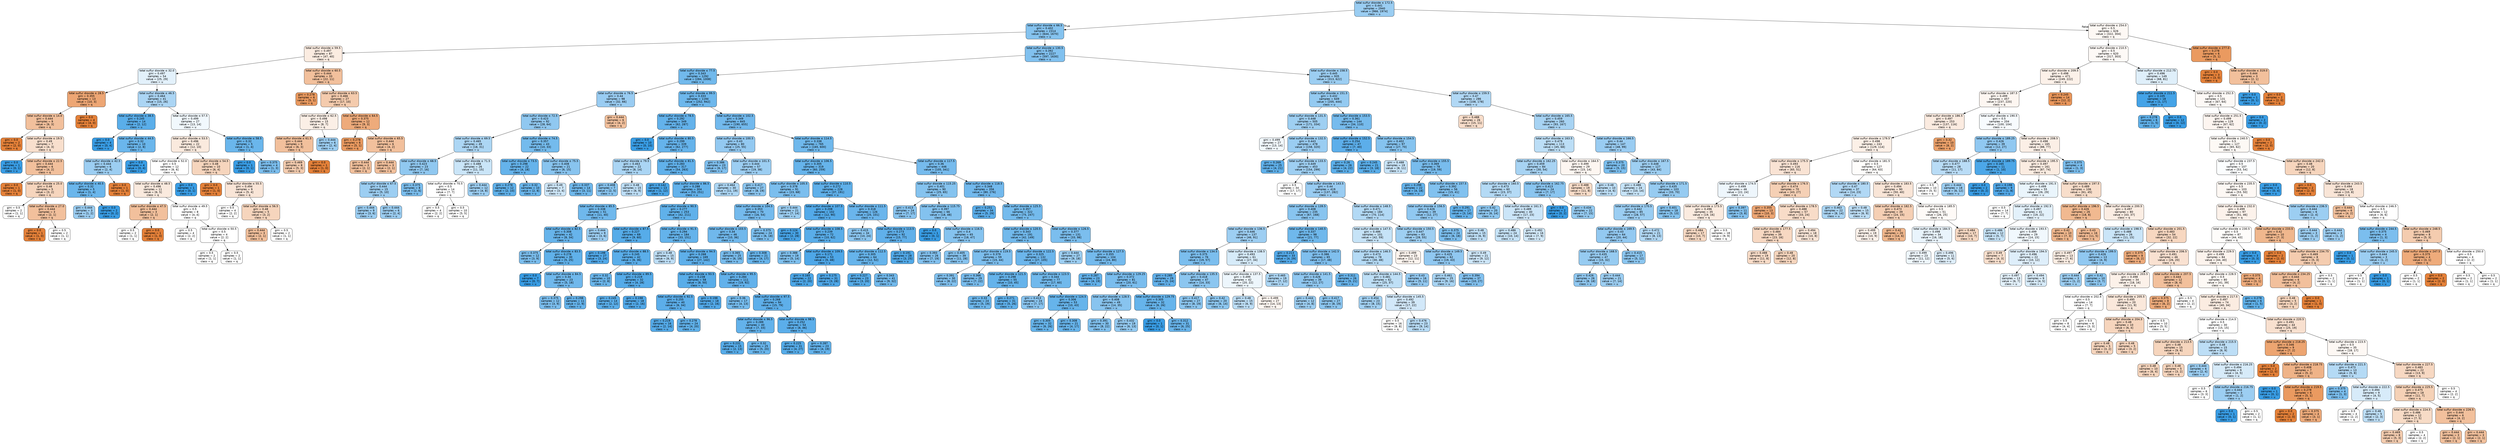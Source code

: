 digraph Tree {
node [shape=box, style="filled, rounded", color="black", fontname=helvetica] ;
edge [fontname=helvetica] ;
0 [label=<total sulfur dioxide &le; 172.5<br/>gini = 0.441<br/>samples = 2940<br/>value = [966, 1974]<br/>class = u>, fillcolor="#399de582"] ;
1 [label=<total sulfur dioxide &le; 66.5<br/>gini = 0.402<br/>samples = 2314<br/>value = [644, 1670]<br/>class = u>, fillcolor="#399de59d"] ;
0 -> 1 [labeldistance=2.5, labelangle=45, headlabel="True"] ;
2 [label=<total sulfur dioxide &le; 59.5<br/>gini = 0.497<br/>samples = 87<br/>value = [47, 40]<br/>class = q>, fillcolor="#e5813926"] ;
1 -> 2 ;
3 [label=<total sulfur dioxide &le; 32.0<br/>gini = 0.497<br/>samples = 54<br/>value = [25, 29]<br/>class = u>, fillcolor="#399de523"] ;
2 -> 3 ;
4 [label=<total sulfur dioxide &le; 28.5<br/>gini = 0.355<br/>samples = 13<br/>value = [10, 3]<br/>class = q>, fillcolor="#e58139b3"] ;
3 -> 4 ;
5 [label=<total sulfur dioxide &le; 14.0<br/>gini = 0.444<br/>samples = 9<br/>value = [6, 3]<br/>class = q>, fillcolor="#e581397f"] ;
4 -> 5 ;
6 [label=<gini = 0.0<br/>samples = 2<br/>value = [2, 0]<br/>class = q>, fillcolor="#e58139ff"] ;
5 -> 6 ;
7 [label=<total sulfur dioxide &le; 19.5<br/>gini = 0.49<br/>samples = 7<br/>value = [4, 3]<br/>class = q>, fillcolor="#e5813940"] ;
5 -> 7 ;
8 [label=<gini = 0.0<br/>samples = 1<br/>value = [0, 1]<br/>class = u>, fillcolor="#399de5ff"] ;
7 -> 8 ;
9 [label=<total sulfur dioxide &le; 22.5<br/>gini = 0.444<br/>samples = 6<br/>value = [4, 2]<br/>class = q>, fillcolor="#e581397f"] ;
7 -> 9 ;
10 [label=<gini = 0.0<br/>samples = 1<br/>value = [1, 0]<br/>class = q>, fillcolor="#e58139ff"] ;
9 -> 10 ;
11 [label=<total sulfur dioxide &le; 25.0<br/>gini = 0.48<br/>samples = 5<br/>value = [3, 2]<br/>class = q>, fillcolor="#e5813955"] ;
9 -> 11 ;
12 [label=<gini = 0.5<br/>samples = 2<br/>value = [1, 1]<br/>class = q>, fillcolor="#e5813900"] ;
11 -> 12 ;
13 [label=<total sulfur dioxide &le; 27.0<br/>gini = 0.444<br/>samples = 3<br/>value = [2, 1]<br/>class = q>, fillcolor="#e581397f"] ;
11 -> 13 ;
14 [label=<gini = 0.0<br/>samples = 1<br/>value = [1, 0]<br/>class = q>, fillcolor="#e58139ff"] ;
13 -> 14 ;
15 [label=<gini = 0.5<br/>samples = 2<br/>value = [1, 1]<br/>class = q>, fillcolor="#e5813900"] ;
13 -> 15 ;
16 [label=<gini = 0.0<br/>samples = 4<br/>value = [4, 0]<br/>class = q>, fillcolor="#e58139ff"] ;
4 -> 16 ;
17 [label=<total sulfur dioxide &le; 46.5<br/>gini = 0.464<br/>samples = 41<br/>value = [15, 26]<br/>class = u>, fillcolor="#399de56c"] ;
3 -> 17 ;
18 [label=<total sulfur dioxide &le; 38.5<br/>gini = 0.245<br/>samples = 14<br/>value = [2, 12]<br/>class = u>, fillcolor="#399de5d4"] ;
17 -> 18 ;
19 [label=<gini = 0.0<br/>samples = 4<br/>value = [0, 4]<br/>class = u>, fillcolor="#399de5ff"] ;
18 -> 19 ;
20 [label=<total sulfur dioxide &le; 44.5<br/>gini = 0.32<br/>samples = 10<br/>value = [2, 8]<br/>class = u>, fillcolor="#399de5bf"] ;
18 -> 20 ;
21 [label=<total sulfur dioxide &le; 42.5<br/>gini = 0.444<br/>samples = 6<br/>value = [2, 4]<br/>class = u>, fillcolor="#399de57f"] ;
20 -> 21 ;
22 [label=<total sulfur dioxide &le; 40.5<br/>gini = 0.32<br/>samples = 5<br/>value = [1, 4]<br/>class = u>, fillcolor="#399de5bf"] ;
21 -> 22 ;
23 [label=<gini = 0.444<br/>samples = 3<br/>value = [1, 2]<br/>class = u>, fillcolor="#399de57f"] ;
22 -> 23 ;
24 [label=<gini = 0.0<br/>samples = 2<br/>value = [0, 2]<br/>class = u>, fillcolor="#399de5ff"] ;
22 -> 24 ;
25 [label=<gini = 0.0<br/>samples = 1<br/>value = [1, 0]<br/>class = q>, fillcolor="#e58139ff"] ;
21 -> 25 ;
26 [label=<gini = 0.0<br/>samples = 4<br/>value = [0, 4]<br/>class = u>, fillcolor="#399de5ff"] ;
20 -> 26 ;
27 [label=<total sulfur dioxide &le; 57.5<br/>gini = 0.499<br/>samples = 27<br/>value = [13, 14]<br/>class = u>, fillcolor="#399de512"] ;
17 -> 27 ;
28 [label=<total sulfur dioxide &le; 53.5<br/>gini = 0.496<br/>samples = 22<br/>value = [12, 10]<br/>class = q>, fillcolor="#e581392a"] ;
27 -> 28 ;
29 [label=<total sulfur dioxide &le; 52.0<br/>gini = 0.5<br/>samples = 12<br/>value = [6, 6]<br/>class = q>, fillcolor="#e5813900"] ;
28 -> 29 ;
30 [label=<total sulfur dioxide &le; 48.5<br/>gini = 0.496<br/>samples = 11<br/>value = [6, 5]<br/>class = q>, fillcolor="#e581392a"] ;
29 -> 30 ;
31 [label=<total sulfur dioxide &le; 47.5<br/>gini = 0.444<br/>samples = 3<br/>value = [2, 1]<br/>class = q>, fillcolor="#e581397f"] ;
30 -> 31 ;
32 [label=<gini = 0.5<br/>samples = 2<br/>value = [1, 1]<br/>class = q>, fillcolor="#e5813900"] ;
31 -> 32 ;
33 [label=<gini = 0.0<br/>samples = 1<br/>value = [1, 0]<br/>class = q>, fillcolor="#e58139ff"] ;
31 -> 33 ;
34 [label=<total sulfur dioxide &le; 49.5<br/>gini = 0.5<br/>samples = 8<br/>value = [4, 4]<br/>class = q>, fillcolor="#e5813900"] ;
30 -> 34 ;
35 [label=<gini = 0.5<br/>samples = 4<br/>value = [2, 2]<br/>class = q>, fillcolor="#e5813900"] ;
34 -> 35 ;
36 [label=<total sulfur dioxide &le; 50.5<br/>gini = 0.5<br/>samples = 4<br/>value = [2, 2]<br/>class = q>, fillcolor="#e5813900"] ;
34 -> 36 ;
37 [label=<gini = 0.5<br/>samples = 2<br/>value = [1, 1]<br/>class = q>, fillcolor="#e5813900"] ;
36 -> 37 ;
38 [label=<gini = 0.5<br/>samples = 2<br/>value = [1, 1]<br/>class = q>, fillcolor="#e5813900"] ;
36 -> 38 ;
39 [label=<gini = 0.0<br/>samples = 1<br/>value = [0, 1]<br/>class = u>, fillcolor="#399de5ff"] ;
29 -> 39 ;
40 [label=<total sulfur dioxide &le; 54.5<br/>gini = 0.48<br/>samples = 10<br/>value = [6, 4]<br/>class = q>, fillcolor="#e5813955"] ;
28 -> 40 ;
41 [label=<gini = 0.0<br/>samples = 1<br/>value = [1, 0]<br/>class = q>, fillcolor="#e58139ff"] ;
40 -> 41 ;
42 [label=<total sulfur dioxide &le; 55.5<br/>gini = 0.494<br/>samples = 9<br/>value = [5, 4]<br/>class = q>, fillcolor="#e5813933"] ;
40 -> 42 ;
43 [label=<gini = 0.5<br/>samples = 4<br/>value = [2, 2]<br/>class = q>, fillcolor="#e5813900"] ;
42 -> 43 ;
44 [label=<total sulfur dioxide &le; 56.5<br/>gini = 0.48<br/>samples = 5<br/>value = [3, 2]<br/>class = q>, fillcolor="#e5813955"] ;
42 -> 44 ;
45 [label=<gini = 0.444<br/>samples = 3<br/>value = [2, 1]<br/>class = q>, fillcolor="#e581397f"] ;
44 -> 45 ;
46 [label=<gini = 0.5<br/>samples = 2<br/>value = [1, 1]<br/>class = q>, fillcolor="#e5813900"] ;
44 -> 46 ;
47 [label=<total sulfur dioxide &le; 58.5<br/>gini = 0.32<br/>samples = 5<br/>value = [1, 4]<br/>class = u>, fillcolor="#399de5bf"] ;
27 -> 47 ;
48 [label=<gini = 0.0<br/>samples = 1<br/>value = [0, 1]<br/>class = u>, fillcolor="#399de5ff"] ;
47 -> 48 ;
49 [label=<gini = 0.375<br/>samples = 4<br/>value = [1, 3]<br/>class = u>, fillcolor="#399de5aa"] ;
47 -> 49 ;
50 [label=<total sulfur dioxide &le; 60.5<br/>gini = 0.444<br/>samples = 33<br/>value = [22, 11]<br/>class = q>, fillcolor="#e581397f"] ;
2 -> 50 ;
51 [label=<gini = 0.278<br/>samples = 6<br/>value = [5, 1]<br/>class = q>, fillcolor="#e58139cc"] ;
50 -> 51 ;
52 [label=<total sulfur dioxide &le; 63.5<br/>gini = 0.466<br/>samples = 27<br/>value = [17, 10]<br/>class = q>, fillcolor="#e5813969"] ;
50 -> 52 ;
53 [label=<total sulfur dioxide &le; 62.5<br/>gini = 0.498<br/>samples = 15<br/>value = [8, 7]<br/>class = q>, fillcolor="#e5813920"] ;
52 -> 53 ;
54 [label=<total sulfur dioxide &le; 61.5<br/>gini = 0.444<br/>samples = 9<br/>value = [6, 3]<br/>class = q>, fillcolor="#e581397f"] ;
53 -> 54 ;
55 [label=<gini = 0.469<br/>samples = 8<br/>value = [5, 3]<br/>class = q>, fillcolor="#e5813966"] ;
54 -> 55 ;
56 [label=<gini = 0.0<br/>samples = 1<br/>value = [1, 0]<br/>class = q>, fillcolor="#e58139ff"] ;
54 -> 56 ;
57 [label=<gini = 0.444<br/>samples = 6<br/>value = [2, 4]<br/>class = u>, fillcolor="#399de57f"] ;
53 -> 57 ;
58 [label=<total sulfur dioxide &le; 64.5<br/>gini = 0.375<br/>samples = 12<br/>value = [9, 3]<br/>class = q>, fillcolor="#e58139aa"] ;
52 -> 58 ;
59 [label=<gini = 0.278<br/>samples = 6<br/>value = [5, 1]<br/>class = q>, fillcolor="#e58139cc"] ;
58 -> 59 ;
60 [label=<total sulfur dioxide &le; 65.5<br/>gini = 0.444<br/>samples = 6<br/>value = [4, 2]<br/>class = q>, fillcolor="#e581397f"] ;
58 -> 60 ;
61 [label=<gini = 0.444<br/>samples = 3<br/>value = [2, 1]<br/>class = q>, fillcolor="#e581397f"] ;
60 -> 61 ;
62 [label=<gini = 0.444<br/>samples = 3<br/>value = [2, 1]<br/>class = q>, fillcolor="#e581397f"] ;
60 -> 62 ;
63 [label=<total sulfur dioxide &le; 130.5<br/>gini = 0.392<br/>samples = 2227<br/>value = [597, 1630]<br/>class = u>, fillcolor="#399de5a2"] ;
1 -> 63 ;
64 [label=<total sulfur dioxide &le; 77.5<br/>gini = 0.343<br/>samples = 1292<br/>value = [284, 1008]<br/>class = u>, fillcolor="#399de5b7"] ;
63 -> 64 ;
65 [label=<total sulfur dioxide &le; 76.5<br/>gini = 0.44<br/>samples = 98<br/>value = [32, 66]<br/>class = u>, fillcolor="#399de583"] ;
64 -> 65 ;
66 [label=<total sulfur dioxide &le; 72.5<br/>gini = 0.423<br/>samples = 92<br/>value = [28, 64]<br/>class = u>, fillcolor="#399de58f"] ;
65 -> 66 ;
67 [label=<total sulfur dioxide &le; 69.5<br/>gini = 0.465<br/>samples = 49<br/>value = [18, 31]<br/>class = u>, fillcolor="#399de56b"] ;
66 -> 67 ;
68 [label=<total sulfur dioxide &le; 68.5<br/>gini = 0.423<br/>samples = 23<br/>value = [7, 16]<br/>class = u>, fillcolor="#399de58f"] ;
67 -> 68 ;
69 [label=<total sulfur dioxide &le; 67.5<br/>gini = 0.444<br/>samples = 15<br/>value = [5, 10]<br/>class = u>, fillcolor="#399de57f"] ;
68 -> 69 ;
70 [label=<gini = 0.444<br/>samples = 9<br/>value = [3, 6]<br/>class = u>, fillcolor="#399de57f"] ;
69 -> 70 ;
71 [label=<gini = 0.444<br/>samples = 6<br/>value = [2, 4]<br/>class = u>, fillcolor="#399de57f"] ;
69 -> 71 ;
72 [label=<gini = 0.375<br/>samples = 8<br/>value = [2, 6]<br/>class = u>, fillcolor="#399de5aa"] ;
68 -> 72 ;
73 [label=<total sulfur dioxide &le; 71.5<br/>gini = 0.488<br/>samples = 26<br/>value = [11, 15]<br/>class = u>, fillcolor="#399de544"] ;
67 -> 73 ;
74 [label=<total sulfur dioxide &le; 70.5<br/>gini = 0.5<br/>samples = 14<br/>value = [7, 7]<br/>class = q>, fillcolor="#e5813900"] ;
73 -> 74 ;
75 [label=<gini = 0.5<br/>samples = 4<br/>value = [2, 2]<br/>class = q>, fillcolor="#e5813900"] ;
74 -> 75 ;
76 [label=<gini = 0.5<br/>samples = 10<br/>value = [5, 5]<br/>class = q>, fillcolor="#e5813900"] ;
74 -> 76 ;
77 [label=<gini = 0.444<br/>samples = 12<br/>value = [4, 8]<br/>class = u>, fillcolor="#399de57f"] ;
73 -> 77 ;
78 [label=<total sulfur dioxide &le; 74.5<br/>gini = 0.357<br/>samples = 43<br/>value = [10, 33]<br/>class = u>, fillcolor="#399de5b2"] ;
66 -> 78 ;
79 [label=<total sulfur dioxide &le; 73.5<br/>gini = 0.298<br/>samples = 22<br/>value = [4, 18]<br/>class = u>, fillcolor="#399de5c6"] ;
78 -> 79 ;
80 [label=<gini = 0.278<br/>samples = 12<br/>value = [2, 10]<br/>class = u>, fillcolor="#399de5cc"] ;
79 -> 80 ;
81 [label=<gini = 0.32<br/>samples = 10<br/>value = [2, 8]<br/>class = u>, fillcolor="#399de5bf"] ;
79 -> 81 ;
82 [label=<total sulfur dioxide &le; 75.5<br/>gini = 0.408<br/>samples = 21<br/>value = [6, 15]<br/>class = u>, fillcolor="#399de599"] ;
78 -> 82 ;
83 [label=<gini = 0.49<br/>samples = 7<br/>value = [3, 4]<br/>class = u>, fillcolor="#399de540"] ;
82 -> 83 ;
84 [label=<gini = 0.337<br/>samples = 14<br/>value = [3, 11]<br/>class = u>, fillcolor="#399de5b9"] ;
82 -> 84 ;
85 [label=<gini = 0.444<br/>samples = 6<br/>value = [4, 2]<br/>class = q>, fillcolor="#e581397f"] ;
65 -> 85 ;
86 [label=<total sulfur dioxide &le; 99.5<br/>gini = 0.333<br/>samples = 1194<br/>value = [252, 942]<br/>class = u>, fillcolor="#399de5bb"] ;
64 -> 86 ;
87 [label=<total sulfur dioxide &le; 78.5<br/>gini = 0.292<br/>samples = 349<br/>value = [62, 287]<br/>class = u>, fillcolor="#399de5c8"] ;
86 -> 87 ;
88 [label=<gini = 0.0<br/>samples = 10<br/>value = [0, 10]<br/>class = u>, fillcolor="#399de5ff"] ;
87 -> 88 ;
89 [label=<total sulfur dioxide &le; 80.5<br/>gini = 0.299<br/>samples = 339<br/>value = [62, 277]<br/>class = u>, fillcolor="#399de5c6"] ;
87 -> 89 ;
90 [label=<total sulfur dioxide &le; 79.5<br/>gini = 0.463<br/>samples = 22<br/>value = [8, 14]<br/>class = u>, fillcolor="#399de56d"] ;
89 -> 90 ;
91 [label=<gini = 0.408<br/>samples = 7<br/>value = [2, 5]<br/>class = u>, fillcolor="#399de599"] ;
90 -> 91 ;
92 [label=<gini = 0.48<br/>samples = 15<br/>value = [6, 9]<br/>class = u>, fillcolor="#399de555"] ;
90 -> 92 ;
93 [label=<total sulfur dioxide &le; 81.5<br/>gini = 0.283<br/>samples = 317<br/>value = [54, 263]<br/>class = u>, fillcolor="#399de5cb"] ;
89 -> 93 ;
94 [label=<gini = 0.142<br/>samples = 13<br/>value = [1, 12]<br/>class = u>, fillcolor="#399de5ea"] ;
93 -> 94 ;
95 [label=<total sulfur dioxide &le; 86.5<br/>gini = 0.288<br/>samples = 304<br/>value = [53, 251]<br/>class = u>, fillcolor="#399de5c9"] ;
93 -> 95 ;
96 [label=<total sulfur dioxide &le; 85.5<br/>gini = 0.338<br/>samples = 51<br/>value = [11, 40]<br/>class = u>, fillcolor="#399de5b9"] ;
95 -> 96 ;
97 [label=<total sulfur dioxide &le; 82.5<br/>gini = 0.308<br/>samples = 42<br/>value = [8, 34]<br/>class = u>, fillcolor="#399de5c3"] ;
96 -> 97 ;
98 [label=<gini = 0.375<br/>samples = 12<br/>value = [3, 9]<br/>class = u>, fillcolor="#399de5aa"] ;
97 -> 98 ;
99 [label=<total sulfur dioxide &le; 83.5<br/>gini = 0.278<br/>samples = 30<br/>value = [5, 25]<br/>class = u>, fillcolor="#399de5cc"] ;
97 -> 99 ;
100 [label=<gini = 0.0<br/>samples = 7<br/>value = [0, 7]<br/>class = u>, fillcolor="#399de5ff"] ;
99 -> 100 ;
101 [label=<total sulfur dioxide &le; 84.5<br/>gini = 0.34<br/>samples = 23<br/>value = [5, 18]<br/>class = u>, fillcolor="#399de5b8"] ;
99 -> 101 ;
102 [label=<gini = 0.375<br/>samples = 12<br/>value = [3, 9]<br/>class = u>, fillcolor="#399de5aa"] ;
101 -> 102 ;
103 [label=<gini = 0.298<br/>samples = 11<br/>value = [2, 9]<br/>class = u>, fillcolor="#399de5c6"] ;
101 -> 103 ;
104 [label=<gini = 0.444<br/>samples = 9<br/>value = [3, 6]<br/>class = u>, fillcolor="#399de57f"] ;
96 -> 104 ;
105 [label=<total sulfur dioxide &le; 90.5<br/>gini = 0.277<br/>samples = 253<br/>value = [42, 211]<br/>class = u>, fillcolor="#399de5cc"] ;
95 -> 105 ;
106 [label=<total sulfur dioxide &le; 87.5<br/>gini = 0.227<br/>samples = 69<br/>value = [9, 60]<br/>class = u>, fillcolor="#399de5d9"] ;
105 -> 106 ;
107 [label=<gini = 0.198<br/>samples = 27<br/>value = [3, 24]<br/>class = u>, fillcolor="#399de5df"] ;
106 -> 107 ;
108 [label=<total sulfur dioxide &le; 88.5<br/>gini = 0.245<br/>samples = 42<br/>value = [6, 36]<br/>class = u>, fillcolor="#399de5d4"] ;
106 -> 108 ;
109 [label=<gini = 0.32<br/>samples = 10<br/>value = [2, 8]<br/>class = u>, fillcolor="#399de5bf"] ;
108 -> 109 ;
110 [label=<total sulfur dioxide &le; 89.5<br/>gini = 0.219<br/>samples = 32<br/>value = [4, 28]<br/>class = u>, fillcolor="#399de5db"] ;
108 -> 110 ;
111 [label=<gini = 0.245<br/>samples = 14<br/>value = [2, 12]<br/>class = u>, fillcolor="#399de5d4"] ;
110 -> 111 ;
112 [label=<gini = 0.198<br/>samples = 18<br/>value = [2, 16]<br/>class = u>, fillcolor="#399de5df"] ;
110 -> 112 ;
113 [label=<total sulfur dioxide &le; 91.5<br/>gini = 0.294<br/>samples = 184<br/>value = [33, 151]<br/>class = u>, fillcolor="#399de5c7"] ;
105 -> 113 ;
114 [label=<gini = 0.48<br/>samples = 15<br/>value = [6, 9]<br/>class = u>, fillcolor="#399de555"] ;
113 -> 114 ;
115 [label=<total sulfur dioxide &le; 94.5<br/>gini = 0.268<br/>samples = 169<br/>value = [27, 142]<br/>class = u>, fillcolor="#399de5cf"] ;
113 -> 115 ;
116 [label=<total sulfur dioxide &le; 93.5<br/>gini = 0.238<br/>samples = 58<br/>value = [8, 50]<br/>class = u>, fillcolor="#399de5d6"] ;
115 -> 116 ;
117 [label=<total sulfur dioxide &le; 92.5<br/>gini = 0.255<br/>samples = 40<br/>value = [6, 34]<br/>class = u>, fillcolor="#399de5d2"] ;
116 -> 117 ;
118 [label=<gini = 0.219<br/>samples = 16<br/>value = [2, 14]<br/>class = u>, fillcolor="#399de5db"] ;
117 -> 118 ;
119 [label=<gini = 0.278<br/>samples = 24<br/>value = [4, 20]<br/>class = u>, fillcolor="#399de5cc"] ;
117 -> 119 ;
120 [label=<gini = 0.198<br/>samples = 18<br/>value = [2, 16]<br/>class = u>, fillcolor="#399de5df"] ;
116 -> 120 ;
121 [label=<total sulfur dioxide &le; 95.5<br/>gini = 0.284<br/>samples = 111<br/>value = [19, 92]<br/>class = u>, fillcolor="#399de5ca"] ;
115 -> 121 ;
122 [label=<gini = 0.36<br/>samples = 17<br/>value = [4, 13]<br/>class = u>, fillcolor="#399de5b1"] ;
121 -> 122 ;
123 [label=<total sulfur dioxide &le; 97.5<br/>gini = 0.268<br/>samples = 94<br/>value = [15, 79]<br/>class = u>, fillcolor="#399de5cf"] ;
121 -> 123 ;
124 [label=<total sulfur dioxide &le; 96.5<br/>gini = 0.289<br/>samples = 40<br/>value = [7, 33]<br/>class = u>, fillcolor="#399de5c9"] ;
123 -> 124 ;
125 [label=<gini = 0.231<br/>samples = 15<br/>value = [2, 13]<br/>class = u>, fillcolor="#399de5d8"] ;
124 -> 125 ;
126 [label=<gini = 0.32<br/>samples = 25<br/>value = [5, 20]<br/>class = u>, fillcolor="#399de5bf"] ;
124 -> 126 ;
127 [label=<total sulfur dioxide &le; 98.5<br/>gini = 0.252<br/>samples = 54<br/>value = [8, 46]<br/>class = u>, fillcolor="#399de5d3"] ;
123 -> 127 ;
128 [label=<gini = 0.225<br/>samples = 31<br/>value = [4, 27]<br/>class = u>, fillcolor="#399de5d9"] ;
127 -> 128 ;
129 [label=<gini = 0.287<br/>samples = 23<br/>value = [4, 19]<br/>class = u>, fillcolor="#399de5c9"] ;
127 -> 129 ;
130 [label=<total sulfur dioxide &le; 102.5<br/>gini = 0.349<br/>samples = 845<br/>value = [190, 655]<br/>class = u>, fillcolor="#399de5b5"] ;
86 -> 130 ;
131 [label=<total sulfur dioxide &le; 100.5<br/>gini = 0.43<br/>samples = 80<br/>value = [25, 55]<br/>class = u>, fillcolor="#399de58b"] ;
130 -> 131 ;
132 [label=<gini = 0.386<br/>samples = 23<br/>value = [6, 17]<br/>class = u>, fillcolor="#399de5a5"] ;
131 -> 132 ;
133 [label=<total sulfur dioxide &le; 101.5<br/>gini = 0.444<br/>samples = 57<br/>value = [19, 38]<br/>class = u>, fillcolor="#399de57f"] ;
131 -> 133 ;
134 [label=<gini = 0.464<br/>samples = 30<br/>value = [11, 19]<br/>class = u>, fillcolor="#399de56b"] ;
133 -> 134 ;
135 [label=<gini = 0.417<br/>samples = 27<br/>value = [8, 19]<br/>class = u>, fillcolor="#399de594"] ;
133 -> 135 ;
136 [label=<total sulfur dioxide &le; 114.5<br/>gini = 0.338<br/>samples = 765<br/>value = [165, 600]<br/>class = u>, fillcolor="#399de5b9"] ;
130 -> 136 ;
137 [label=<total sulfur dioxide &le; 106.5<br/>gini = 0.305<br/>samples = 319<br/>value = [60, 259]<br/>class = u>, fillcolor="#399de5c4"] ;
136 -> 137 ;
138 [label=<total sulfur dioxide &le; 105.5<br/>gini = 0.378<br/>samples = 91<br/>value = [23, 68]<br/>class = u>, fillcolor="#399de5a9"] ;
137 -> 138 ;
139 [label=<total sulfur dioxide &le; 104.5<br/>gini = 0.353<br/>samples = 70<br/>value = [16, 54]<br/>class = u>, fillcolor="#399de5b3"] ;
138 -> 139 ;
140 [label=<total sulfur dioxide &le; 103.5<br/>gini = 0.34<br/>samples = 46<br/>value = [10, 36]<br/>class = u>, fillcolor="#399de5b8"] ;
139 -> 140 ;
141 [label=<gini = 0.365<br/>samples = 25<br/>value = [6, 19]<br/>class = u>, fillcolor="#399de5ae"] ;
140 -> 141 ;
142 [label=<gini = 0.308<br/>samples = 21<br/>value = [4, 17]<br/>class = u>, fillcolor="#399de5c3"] ;
140 -> 142 ;
143 [label=<gini = 0.375<br/>samples = 24<br/>value = [6, 18]<br/>class = u>, fillcolor="#399de5aa"] ;
139 -> 143 ;
144 [label=<gini = 0.444<br/>samples = 21<br/>value = [7, 14]<br/>class = u>, fillcolor="#399de57f"] ;
138 -> 144 ;
145 [label=<total sulfur dioxide &le; 110.5<br/>gini = 0.272<br/>samples = 228<br/>value = [37, 191]<br/>class = u>, fillcolor="#399de5ce"] ;
137 -> 145 ;
146 [label=<total sulfur dioxide &le; 107.5<br/>gini = 0.208<br/>samples = 102<br/>value = [12, 90]<br/>class = u>, fillcolor="#399de5dd"] ;
145 -> 146 ;
147 [label=<gini = 0.124<br/>samples = 30<br/>value = [2, 28]<br/>class = u>, fillcolor="#399de5ed"] ;
146 -> 147 ;
148 [label=<total sulfur dioxide &le; 108.5<br/>gini = 0.239<br/>samples = 72<br/>value = [10, 62]<br/>class = u>, fillcolor="#399de5d6"] ;
146 -> 148 ;
149 [label=<gini = 0.388<br/>samples = 19<br/>value = [5, 14]<br/>class = u>, fillcolor="#399de5a4"] ;
148 -> 149 ;
150 [label=<total sulfur dioxide &le; 109.5<br/>gini = 0.171<br/>samples = 53<br/>value = [5, 48]<br/>class = u>, fillcolor="#399de5e4"] ;
148 -> 150 ;
151 [label=<gini = 0.165<br/>samples = 22<br/>value = [2, 20]<br/>class = u>, fillcolor="#399de5e6"] ;
150 -> 151 ;
152 [label=<gini = 0.175<br/>samples = 31<br/>value = [3, 28]<br/>class = u>, fillcolor="#399de5e4"] ;
150 -> 152 ;
153 [label=<total sulfur dioxide &le; 111.5<br/>gini = 0.318<br/>samples = 126<br/>value = [25, 101]<br/>class = u>, fillcolor="#399de5c0"] ;
145 -> 153 ;
154 [label=<gini = 0.415<br/>samples = 34<br/>value = [10, 24]<br/>class = u>, fillcolor="#399de595"] ;
153 -> 154 ;
155 [label=<total sulfur dioxide &le; 113.5<br/>gini = 0.273<br/>samples = 92<br/>value = [15, 77]<br/>class = u>, fillcolor="#399de5cd"] ;
153 -> 155 ;
156 [label=<total sulfur dioxide &le; 112.5<br/>gini = 0.305<br/>samples = 64<br/>value = [12, 52]<br/>class = u>, fillcolor="#399de5c4"] ;
155 -> 156 ;
157 [label=<gini = 0.227<br/>samples = 23<br/>value = [3, 20]<br/>class = u>, fillcolor="#399de5d9"] ;
156 -> 157 ;
158 [label=<gini = 0.343<br/>samples = 41<br/>value = [9, 32]<br/>class = u>, fillcolor="#399de5b7"] ;
156 -> 158 ;
159 [label=<gini = 0.191<br/>samples = 28<br/>value = [3, 25]<br/>class = u>, fillcolor="#399de5e0"] ;
155 -> 159 ;
160 [label=<total sulfur dioxide &le; 117.5<br/>gini = 0.36<br/>samples = 446<br/>value = [105, 341]<br/>class = u>, fillcolor="#399de5b0"] ;
136 -> 160 ;
161 [label=<total sulfur dioxide &le; 115.25<br/>gini = 0.401<br/>samples = 90<br/>value = [25, 65]<br/>class = u>, fillcolor="#399de59d"] ;
160 -> 161 ;
162 [label=<gini = 0.413<br/>samples = 24<br/>value = [7, 17]<br/>class = u>, fillcolor="#399de596"] ;
161 -> 162 ;
163 [label=<total sulfur dioxide &le; 115.75<br/>gini = 0.397<br/>samples = 66<br/>value = [18, 48]<br/>class = u>, fillcolor="#399de59f"] ;
161 -> 163 ;
164 [label=<gini = 0.0<br/>samples = 1<br/>value = [0, 1]<br/>class = u>, fillcolor="#399de5ff"] ;
163 -> 164 ;
165 [label=<total sulfur dioxide &le; 116.5<br/>gini = 0.4<br/>samples = 65<br/>value = [18, 47]<br/>class = u>, fillcolor="#399de59d"] ;
163 -> 165 ;
166 [label=<gini = 0.393<br/>samples = 26<br/>value = [7, 19]<br/>class = u>, fillcolor="#399de5a1"] ;
165 -> 166 ;
167 [label=<gini = 0.405<br/>samples = 39<br/>value = [11, 28]<br/>class = u>, fillcolor="#399de59b"] ;
165 -> 167 ;
168 [label=<total sulfur dioxide &le; 118.5<br/>gini = 0.348<br/>samples = 356<br/>value = [80, 276]<br/>class = u>, fillcolor="#399de5b5"] ;
160 -> 168 ;
169 [label=<gini = 0.251<br/>samples = 34<br/>value = [5, 29]<br/>class = u>, fillcolor="#399de5d3"] ;
168 -> 169 ;
170 [label=<total sulfur dioxide &le; 125.5<br/>gini = 0.357<br/>samples = 322<br/>value = [75, 247]<br/>class = u>, fillcolor="#399de5b2"] ;
168 -> 170 ;
171 [label=<total sulfur dioxide &le; 120.5<br/>gini = 0.343<br/>samples = 191<br/>value = [42, 149]<br/>class = u>, fillcolor="#399de5b7"] ;
170 -> 171 ;
172 [label=<total sulfur dioxide &le; 119.5<br/>gini = 0.379<br/>samples = 59<br/>value = [15, 44]<br/>class = u>, fillcolor="#399de5a8"] ;
171 -> 172 ;
173 [label=<gini = 0.391<br/>samples = 30<br/>value = [8, 22]<br/>class = u>, fillcolor="#399de5a2"] ;
172 -> 173 ;
174 [label=<gini = 0.366<br/>samples = 29<br/>value = [7, 22]<br/>class = u>, fillcolor="#399de5ae"] ;
172 -> 174 ;
175 [label=<total sulfur dioxide &le; 122.5<br/>gini = 0.325<br/>samples = 132<br/>value = [27, 105]<br/>class = u>, fillcolor="#399de5bd"] ;
171 -> 175 ;
176 [label=<total sulfur dioxide &le; 121.5<br/>gini = 0.298<br/>samples = 55<br/>value = [10, 45]<br/>class = u>, fillcolor="#399de5c6"] ;
175 -> 176 ;
177 [label=<gini = 0.33<br/>samples = 24<br/>value = [5, 19]<br/>class = u>, fillcolor="#399de5bc"] ;
176 -> 177 ;
178 [label=<gini = 0.271<br/>samples = 31<br/>value = [5, 26]<br/>class = u>, fillcolor="#399de5ce"] ;
176 -> 178 ;
179 [label=<total sulfur dioxide &le; 123.5<br/>gini = 0.344<br/>samples = 77<br/>value = [17, 60]<br/>class = u>, fillcolor="#399de5b7"] ;
175 -> 179 ;
180 [label=<gini = 0.413<br/>samples = 24<br/>value = [7, 17]<br/>class = u>, fillcolor="#399de596"] ;
179 -> 180 ;
181 [label=<total sulfur dioxide &le; 124.5<br/>gini = 0.306<br/>samples = 53<br/>value = [10, 43]<br/>class = u>, fillcolor="#399de5c4"] ;
179 -> 181 ;
182 [label=<gini = 0.305<br/>samples = 32<br/>value = [6, 26]<br/>class = u>, fillcolor="#399de5c4"] ;
181 -> 182 ;
183 [label=<gini = 0.308<br/>samples = 21<br/>value = [4, 17]<br/>class = u>, fillcolor="#399de5c3"] ;
181 -> 183 ;
184 [label=<total sulfur dioxide &le; 126.5<br/>gini = 0.377<br/>samples = 131<br/>value = [33, 98]<br/>class = u>, fillcolor="#399de5a9"] ;
170 -> 184 ;
185 [label=<gini = 0.444<br/>samples = 27<br/>value = [9, 18]<br/>class = u>, fillcolor="#399de57f"] ;
184 -> 185 ;
186 [label=<total sulfur dioxide &le; 127.5<br/>gini = 0.355<br/>samples = 104<br/>value = [24, 80]<br/>class = u>, fillcolor="#399de5b3"] ;
184 -> 186 ;
187 [label=<gini = 0.287<br/>samples = 23<br/>value = [4, 19]<br/>class = u>, fillcolor="#399de5c9"] ;
186 -> 187 ;
188 [label=<total sulfur dioxide &le; 129.25<br/>gini = 0.372<br/>samples = 81<br/>value = [20, 61]<br/>class = u>, fillcolor="#399de5ab"] ;
186 -> 188 ;
189 [label=<total sulfur dioxide &le; 128.5<br/>gini = 0.408<br/>samples = 49<br/>value = [14, 35]<br/>class = u>, fillcolor="#399de599"] ;
188 -> 189 ;
190 [label=<gini = 0.391<br/>samples = 30<br/>value = [8, 22]<br/>class = u>, fillcolor="#399de5a2"] ;
189 -> 190 ;
191 [label=<gini = 0.432<br/>samples = 19<br/>value = [6, 13]<br/>class = u>, fillcolor="#399de589"] ;
189 -> 191 ;
192 [label=<total sulfur dioxide &le; 129.75<br/>gini = 0.305<br/>samples = 32<br/>value = [6, 26]<br/>class = u>, fillcolor="#399de5c4"] ;
188 -> 192 ;
193 [label=<gini = 0.0<br/>samples = 1<br/>value = [0, 1]<br/>class = u>, fillcolor="#399de5ff"] ;
192 -> 193 ;
194 [label=<gini = 0.312<br/>samples = 31<br/>value = [6, 25]<br/>class = u>, fillcolor="#399de5c2"] ;
192 -> 194 ;
195 [label=<total sulfur dioxide &le; 158.5<br/>gini = 0.445<br/>samples = 935<br/>value = [313, 622]<br/>class = u>, fillcolor="#399de57f"] ;
63 -> 195 ;
196 [label=<total sulfur dioxide &le; 151.5<br/>gini = 0.432<br/>samples = 649<br/>value = [205, 444]<br/>class = u>, fillcolor="#399de589"] ;
195 -> 196 ;
197 [label=<total sulfur dioxide &le; 131.5<br/>gini = 0.448<br/>samples = 505<br/>value = [171, 334]<br/>class = u>, fillcolor="#399de57c"] ;
196 -> 197 ;
198 [label=<gini = 0.499<br/>samples = 27<br/>value = [13, 14]<br/>class = u>, fillcolor="#399de512"] ;
197 -> 198 ;
199 [label=<total sulfur dioxide &le; 132.5<br/>gini = 0.443<br/>samples = 478<br/>value = [158, 320]<br/>class = u>, fillcolor="#399de581"] ;
197 -> 199 ;
200 [label=<gini = 0.269<br/>samples = 25<br/>value = [4, 21]<br/>class = u>, fillcolor="#399de5ce"] ;
199 -> 200 ;
201 [label=<total sulfur dioxide &le; 133.5<br/>gini = 0.449<br/>samples = 453<br/>value = [154, 299]<br/>class = u>, fillcolor="#399de57c"] ;
199 -> 201 ;
202 [label=<gini = 0.5<br/>samples = 34<br/>value = [17, 17]<br/>class = q>, fillcolor="#e5813900"] ;
201 -> 202 ;
203 [label=<total sulfur dioxide &le; 143.5<br/>gini = 0.44<br/>samples = 419<br/>value = [137, 282]<br/>class = u>, fillcolor="#399de583"] ;
201 -> 203 ;
204 [label=<total sulfur dioxide &le; 139.5<br/>gini = 0.408<br/>samples = 235<br/>value = [67, 168]<br/>class = u>, fillcolor="#399de599"] ;
203 -> 204 ;
205 [label=<total sulfur dioxide &le; 136.5<br/>gini = 0.446<br/>samples = 137<br/>value = [46, 91]<br/>class = u>, fillcolor="#399de57e"] ;
204 -> 205 ;
206 [label=<total sulfur dioxide &le; 134.5<br/>gini = 0.375<br/>samples = 76<br/>value = [19, 57]<br/>class = u>, fillcolor="#399de5aa"] ;
205 -> 206 ;
207 [label=<gini = 0.285<br/>samples = 29<br/>value = [5, 24]<br/>class = u>, fillcolor="#399de5ca"] ;
206 -> 207 ;
208 [label=<total sulfur dioxide &le; 135.5<br/>gini = 0.418<br/>samples = 47<br/>value = [14, 33]<br/>class = u>, fillcolor="#399de593"] ;
206 -> 208 ;
209 [label=<gini = 0.417<br/>samples = 27<br/>value = [8, 19]<br/>class = u>, fillcolor="#399de594"] ;
208 -> 209 ;
210 [label=<gini = 0.42<br/>samples = 20<br/>value = [6, 14]<br/>class = u>, fillcolor="#399de592"] ;
208 -> 210 ;
211 [label=<total sulfur dioxide &le; 138.5<br/>gini = 0.493<br/>samples = 61<br/>value = [27, 34]<br/>class = u>, fillcolor="#399de534"] ;
205 -> 211 ;
212 [label=<total sulfur dioxide &le; 137.5<br/>gini = 0.499<br/>samples = 42<br/>value = [20, 22]<br/>class = u>, fillcolor="#399de517"] ;
211 -> 212 ;
213 [label=<gini = 0.48<br/>samples = 15<br/>value = [6, 9]<br/>class = u>, fillcolor="#399de555"] ;
212 -> 213 ;
214 [label=<gini = 0.499<br/>samples = 27<br/>value = [14, 13]<br/>class = q>, fillcolor="#e5813912"] ;
212 -> 214 ;
215 [label=<gini = 0.465<br/>samples = 19<br/>value = [7, 12]<br/>class = u>, fillcolor="#399de56a"] ;
211 -> 215 ;
216 [label=<total sulfur dioxide &le; 140.5<br/>gini = 0.337<br/>samples = 98<br/>value = [21, 77]<br/>class = u>, fillcolor="#399de5b9"] ;
204 -> 216 ;
217 [label=<gini = 0.213<br/>samples = 33<br/>value = [4, 29]<br/>class = u>, fillcolor="#399de5dc"] ;
216 -> 217 ;
218 [label=<total sulfur dioxide &le; 142.5<br/>gini = 0.386<br/>samples = 65<br/>value = [17, 48]<br/>class = u>, fillcolor="#399de5a5"] ;
216 -> 218 ;
219 [label=<total sulfur dioxide &le; 141.5<br/>gini = 0.426<br/>samples = 39<br/>value = [12, 27]<br/>class = u>, fillcolor="#399de58e"] ;
218 -> 219 ;
220 [label=<gini = 0.444<br/>samples = 12<br/>value = [4, 8]<br/>class = u>, fillcolor="#399de57f"] ;
219 -> 220 ;
221 [label=<gini = 0.417<br/>samples = 27<br/>value = [8, 19]<br/>class = u>, fillcolor="#399de594"] ;
219 -> 221 ;
222 [label=<gini = 0.311<br/>samples = 26<br/>value = [5, 21]<br/>class = u>, fillcolor="#399de5c2"] ;
218 -> 222 ;
223 [label=<total sulfur dioxide &le; 148.5<br/>gini = 0.471<br/>samples = 184<br/>value = [70, 114]<br/>class = u>, fillcolor="#399de562"] ;
203 -> 223 ;
224 [label=<total sulfur dioxide &le; 147.5<br/>gini = 0.486<br/>samples = 101<br/>value = [42, 59]<br/>class = u>, fillcolor="#399de549"] ;
223 -> 224 ;
225 [label=<total sulfur dioxide &le; 146.5<br/>gini = 0.473<br/>samples = 78<br/>value = [30, 48]<br/>class = u>, fillcolor="#399de560"] ;
224 -> 225 ;
226 [label=<total sulfur dioxide &le; 144.5<br/>gini = 0.481<br/>samples = 62<br/>value = [25, 37]<br/>class = u>, fillcolor="#399de553"] ;
225 -> 226 ;
227 [label=<gini = 0.454<br/>samples = 23<br/>value = [8, 15]<br/>class = u>, fillcolor="#399de577"] ;
226 -> 227 ;
228 [label=<total sulfur dioxide &le; 145.5<br/>gini = 0.492<br/>samples = 39<br/>value = [17, 22]<br/>class = u>, fillcolor="#399de53a"] ;
226 -> 228 ;
229 [label=<gini = 0.5<br/>samples = 16<br/>value = [8, 8]<br/>class = q>, fillcolor="#e5813900"] ;
228 -> 229 ;
230 [label=<gini = 0.476<br/>samples = 23<br/>value = [9, 14]<br/>class = u>, fillcolor="#399de55b"] ;
228 -> 230 ;
231 [label=<gini = 0.43<br/>samples = 16<br/>value = [5, 11]<br/>class = u>, fillcolor="#399de58b"] ;
225 -> 231 ;
232 [label=<gini = 0.499<br/>samples = 23<br/>value = [12, 11]<br/>class = q>, fillcolor="#e5813915"] ;
224 -> 232 ;
233 [label=<total sulfur dioxide &le; 150.5<br/>gini = 0.447<br/>samples = 83<br/>value = [28, 55]<br/>class = u>, fillcolor="#399de57d"] ;
223 -> 233 ;
234 [label=<total sulfur dioxide &le; 149.5<br/>gini = 0.425<br/>samples = 62<br/>value = [19, 43]<br/>class = u>, fillcolor="#399de58e"] ;
233 -> 234 ;
235 [label=<gini = 0.461<br/>samples = 25<br/>value = [9, 16]<br/>class = u>, fillcolor="#399de570"] ;
234 -> 235 ;
236 [label=<gini = 0.394<br/>samples = 37<br/>value = [10, 27]<br/>class = u>, fillcolor="#399de5a1"] ;
234 -> 236 ;
237 [label=<gini = 0.49<br/>samples = 21<br/>value = [9, 12]<br/>class = u>, fillcolor="#399de540"] ;
233 -> 237 ;
238 [label=<total sulfur dioxide &le; 153.5<br/>gini = 0.361<br/>samples = 144<br/>value = [34, 110]<br/>class = u>, fillcolor="#399de5b0"] ;
196 -> 238 ;
239 [label=<total sulfur dioxide &le; 152.5<br/>gini = 0.254<br/>samples = 47<br/>value = [7, 40]<br/>class = u>, fillcolor="#399de5d2"] ;
238 -> 239 ;
240 [label=<gini = 0.26<br/>samples = 26<br/>value = [4, 22]<br/>class = u>, fillcolor="#399de5d1"] ;
239 -> 240 ;
241 [label=<gini = 0.245<br/>samples = 21<br/>value = [3, 18]<br/>class = u>, fillcolor="#399de5d4"] ;
239 -> 241 ;
242 [label=<total sulfur dioxide &le; 154.5<br/>gini = 0.402<br/>samples = 97<br/>value = [27, 70]<br/>class = u>, fillcolor="#399de59d"] ;
238 -> 242 ;
243 [label=<gini = 0.488<br/>samples = 19<br/>value = [8, 11]<br/>class = u>, fillcolor="#399de546"] ;
242 -> 243 ;
244 [label=<total sulfur dioxide &le; 155.5<br/>gini = 0.369<br/>samples = 78<br/>value = [19, 59]<br/>class = u>, fillcolor="#399de5ad"] ;
242 -> 244 ;
245 [label=<gini = 0.298<br/>samples = 22<br/>value = [4, 18]<br/>class = u>, fillcolor="#399de5c6"] ;
244 -> 245 ;
246 [label=<total sulfur dioxide &le; 157.5<br/>gini = 0.392<br/>samples = 56<br/>value = [15, 41]<br/>class = u>, fillcolor="#399de5a2"] ;
244 -> 246 ;
247 [label=<total sulfur dioxide &le; 156.5<br/>gini = 0.426<br/>samples = 39<br/>value = [12, 27]<br/>class = u>, fillcolor="#399de58e"] ;
246 -> 247 ;
248 [label=<gini = 0.375<br/>samples = 24<br/>value = [6, 18]<br/>class = u>, fillcolor="#399de5aa"] ;
247 -> 248 ;
249 [label=<gini = 0.48<br/>samples = 15<br/>value = [6, 9]<br/>class = u>, fillcolor="#399de555"] ;
247 -> 249 ;
250 [label=<gini = 0.291<br/>samples = 17<br/>value = [3, 14]<br/>class = u>, fillcolor="#399de5c8"] ;
246 -> 250 ;
251 [label=<total sulfur dioxide &le; 159.5<br/>gini = 0.47<br/>samples = 286<br/>value = [108, 178]<br/>class = u>, fillcolor="#399de564"] ;
195 -> 251 ;
252 [label=<gini = 0.488<br/>samples = 26<br/>value = [15, 11]<br/>class = q>, fillcolor="#e5813944"] ;
251 -> 252 ;
253 [label=<total sulfur dioxide &le; 165.5<br/>gini = 0.459<br/>samples = 260<br/>value = [93, 167]<br/>class = u>, fillcolor="#399de571"] ;
251 -> 253 ;
254 [label=<total sulfur dioxide &le; 163.5<br/>gini = 0.479<br/>samples = 113<br/>value = [45, 68]<br/>class = u>, fillcolor="#399de556"] ;
253 -> 254 ;
255 [label=<total sulfur dioxide &le; 162.25<br/>gini = 0.459<br/>samples = 84<br/>value = [30, 54]<br/>class = u>, fillcolor="#399de571"] ;
254 -> 255 ;
256 [label=<total sulfur dioxide &le; 160.5<br/>gini = 0.473<br/>samples = 60<br/>value = [23, 37]<br/>class = u>, fillcolor="#399de560"] ;
255 -> 256 ;
257 [label=<gini = 0.42<br/>samples = 20<br/>value = [6, 14]<br/>class = u>, fillcolor="#399de592"] ;
256 -> 257 ;
258 [label=<total sulfur dioxide &le; 161.5<br/>gini = 0.489<br/>samples = 40<br/>value = [17, 23]<br/>class = u>, fillcolor="#399de543"] ;
256 -> 258 ;
259 [label=<gini = 0.486<br/>samples = 24<br/>value = [10, 14]<br/>class = u>, fillcolor="#399de549"] ;
258 -> 259 ;
260 [label=<gini = 0.492<br/>samples = 16<br/>value = [7, 9]<br/>class = u>, fillcolor="#399de539"] ;
258 -> 260 ;
261 [label=<total sulfur dioxide &le; 162.75<br/>gini = 0.413<br/>samples = 24<br/>value = [7, 17]<br/>class = u>, fillcolor="#399de596"] ;
255 -> 261 ;
262 [label=<gini = 0.0<br/>samples = 2<br/>value = [0, 2]<br/>class = u>, fillcolor="#399de5ff"] ;
261 -> 262 ;
263 [label=<gini = 0.434<br/>samples = 22<br/>value = [7, 15]<br/>class = u>, fillcolor="#399de588"] ;
261 -> 263 ;
264 [label=<total sulfur dioxide &le; 164.5<br/>gini = 0.499<br/>samples = 29<br/>value = [15, 14]<br/>class = q>, fillcolor="#e5813911"] ;
254 -> 264 ;
265 [label=<gini = 0.488<br/>samples = 19<br/>value = [11, 8]<br/>class = q>, fillcolor="#e5813946"] ;
264 -> 265 ;
266 [label=<gini = 0.48<br/>samples = 10<br/>value = [4, 6]<br/>class = u>, fillcolor="#399de555"] ;
264 -> 266 ;
267 [label=<total sulfur dioxide &le; 166.5<br/>gini = 0.44<br/>samples = 147<br/>value = [48, 99]<br/>class = u>, fillcolor="#399de583"] ;
253 -> 267 ;
268 [label=<gini = 0.375<br/>samples = 20<br/>value = [5, 15]<br/>class = u>, fillcolor="#399de5aa"] ;
267 -> 268 ;
269 [label=<total sulfur dioxide &le; 167.5<br/>gini = 0.448<br/>samples = 127<br/>value = [43, 84]<br/>class = u>, fillcolor="#399de57c"] ;
267 -> 269 ;
270 [label=<gini = 0.486<br/>samples = 24<br/>value = [10, 14]<br/>class = u>, fillcolor="#399de549"] ;
269 -> 270 ;
271 [label=<total sulfur dioxide &le; 171.5<br/>gini = 0.435<br/>samples = 103<br/>value = [33, 70]<br/>class = u>, fillcolor="#399de587"] ;
269 -> 271 ;
272 [label=<total sulfur dioxide &le; 170.5<br/>gini = 0.442<br/>samples = 85<br/>value = [28, 57]<br/>class = u>, fillcolor="#399de582"] ;
271 -> 272 ;
273 [label=<total sulfur dioxide &le; 169.5<br/>gini = 0.43<br/>samples = 64<br/>value = [20, 44]<br/>class = u>, fillcolor="#399de58b"] ;
272 -> 273 ;
274 [label=<total sulfur dioxide &le; 168.5<br/>gini = 0.435<br/>samples = 47<br/>value = [15, 32]<br/>class = u>, fillcolor="#399de587"] ;
273 -> 274 ;
275 [label=<gini = 0.426<br/>samples = 26<br/>value = [8, 18]<br/>class = u>, fillcolor="#399de58e"] ;
274 -> 275 ;
276 [label=<gini = 0.444<br/>samples = 21<br/>value = [7, 14]<br/>class = u>, fillcolor="#399de57f"] ;
274 -> 276 ;
277 [label=<gini = 0.415<br/>samples = 17<br/>value = [5, 12]<br/>class = u>, fillcolor="#399de595"] ;
273 -> 277 ;
278 [label=<gini = 0.472<br/>samples = 21<br/>value = [8, 13]<br/>class = u>, fillcolor="#399de562"] ;
272 -> 278 ;
279 [label=<gini = 0.401<br/>samples = 18<br/>value = [5, 13]<br/>class = u>, fillcolor="#399de59d"] ;
271 -> 279 ;
280 [label=<total sulfur dioxide &le; 254.0<br/>gini = 0.5<br/>samples = 626<br/>value = [322, 304]<br/>class = q>, fillcolor="#e581390e"] ;
0 -> 280 [labeldistance=2.5, labelangle=-45, headlabel="False"] ;
281 [label=<total sulfur dioxide &le; 210.5<br/>gini = 0.5<br/>samples = 620<br/>value = [317, 303]<br/>class = q>, fillcolor="#e581390b"] ;
280 -> 281 ;
282 [label=<total sulfur dioxide &le; 209.5<br/>gini = 0.498<br/>samples = 471<br/>value = [249, 222]<br/>class = q>, fillcolor="#e581391c"] ;
281 -> 282 ;
283 [label=<total sulfur dioxide &le; 187.5<br/>gini = 0.499<br/>samples = 457<br/>value = [237, 220]<br/>class = q>, fillcolor="#e5813912"] ;
282 -> 283 ;
284 [label=<total sulfur dioxide &le; 186.5<br/>gini = 0.497<br/>samples = 253<br/>value = [137, 116]<br/>class = q>, fillcolor="#e5813927"] ;
283 -> 284 ;
285 [label=<total sulfur dioxide &le; 179.5<br/>gini = 0.498<br/>samples = 243<br/>value = [129, 114]<br/>class = q>, fillcolor="#e581391e"] ;
284 -> 285 ;
286 [label=<total sulfur dioxide &le; 175.5<br/>gini = 0.493<br/>samples = 116<br/>value = [65, 51]<br/>class = q>, fillcolor="#e5813937"] ;
285 -> 286 ;
287 [label=<total sulfur dioxide &le; 174.5<br/>gini = 0.499<br/>samples = 46<br/>value = [22, 24]<br/>class = u>, fillcolor="#399de515"] ;
286 -> 287 ;
288 [label=<total sulfur dioxide &le; 173.5<br/>gini = 0.496<br/>samples = 35<br/>value = [19, 16]<br/>class = q>, fillcolor="#e5813928"] ;
287 -> 288 ;
289 [label=<gini = 0.484<br/>samples = 17<br/>value = [10, 7]<br/>class = q>, fillcolor="#e581394d"] ;
288 -> 289 ;
290 [label=<gini = 0.5<br/>samples = 18<br/>value = [9, 9]<br/>class = q>, fillcolor="#e5813900"] ;
288 -> 290 ;
291 [label=<gini = 0.397<br/>samples = 11<br/>value = [3, 8]<br/>class = u>, fillcolor="#399de59f"] ;
287 -> 291 ;
292 [label=<total sulfur dioxide &le; 176.5<br/>gini = 0.474<br/>samples = 70<br/>value = [43, 27]<br/>class = q>, fillcolor="#e581395f"] ;
286 -> 292 ;
293 [label=<gini = 0.355<br/>samples = 13<br/>value = [10, 3]<br/>class = q>, fillcolor="#e58139b3"] ;
292 -> 293 ;
294 [label=<total sulfur dioxide &le; 178.5<br/>gini = 0.488<br/>samples = 57<br/>value = [33, 24]<br/>class = q>, fillcolor="#e5813946"] ;
292 -> 294 ;
295 [label=<total sulfur dioxide &le; 177.5<br/>gini = 0.484<br/>samples = 39<br/>value = [23, 16]<br/>class = q>, fillcolor="#e581394e"] ;
294 -> 295 ;
296 [label=<gini = 0.488<br/>samples = 19<br/>value = [11, 8]<br/>class = q>, fillcolor="#e5813946"] ;
295 -> 296 ;
297 [label=<gini = 0.48<br/>samples = 20<br/>value = [12, 8]<br/>class = q>, fillcolor="#e5813955"] ;
295 -> 297 ;
298 [label=<gini = 0.494<br/>samples = 18<br/>value = [10, 8]<br/>class = q>, fillcolor="#e5813933"] ;
294 -> 298 ;
299 [label=<total sulfur dioxide &le; 181.5<br/>gini = 0.5<br/>samples = 127<br/>value = [64, 63]<br/>class = q>, fillcolor="#e5813904"] ;
285 -> 299 ;
300 [label=<total sulfur dioxide &le; 180.5<br/>gini = 0.47<br/>samples = 37<br/>value = [14, 23]<br/>class = u>, fillcolor="#399de564"] ;
299 -> 300 ;
301 [label=<gini = 0.463<br/>samples = 22<br/>value = [8, 14]<br/>class = u>, fillcolor="#399de56d"] ;
300 -> 301 ;
302 [label=<gini = 0.48<br/>samples = 15<br/>value = [6, 9]<br/>class = u>, fillcolor="#399de555"] ;
300 -> 302 ;
303 [label=<total sulfur dioxide &le; 183.5<br/>gini = 0.494<br/>samples = 90<br/>value = [50, 40]<br/>class = q>, fillcolor="#e5813933"] ;
299 -> 303 ;
304 [label=<total sulfur dioxide &le; 182.5<br/>gini = 0.473<br/>samples = 39<br/>value = [24, 15]<br/>class = q>, fillcolor="#e5813960"] ;
303 -> 304 ;
305 [label=<gini = 0.499<br/>samples = 19<br/>value = [10, 9]<br/>class = q>, fillcolor="#e5813919"] ;
304 -> 305 ;
306 [label=<gini = 0.42<br/>samples = 20<br/>value = [14, 6]<br/>class = q>, fillcolor="#e5813992"] ;
304 -> 306 ;
307 [label=<total sulfur dioxide &le; 185.5<br/>gini = 0.5<br/>samples = 51<br/>value = [26, 25]<br/>class = q>, fillcolor="#e581390a"] ;
303 -> 307 ;
308 [label=<total sulfur dioxide &le; 184.5<br/>gini = 0.498<br/>samples = 34<br/>value = [16, 18]<br/>class = u>, fillcolor="#399de51c"] ;
307 -> 308 ;
309 [label=<gini = 0.499<br/>samples = 23<br/>value = [11, 12]<br/>class = u>, fillcolor="#399de515"] ;
308 -> 309 ;
310 [label=<gini = 0.496<br/>samples = 11<br/>value = [5, 6]<br/>class = u>, fillcolor="#399de52a"] ;
308 -> 310 ;
311 [label=<gini = 0.484<br/>samples = 17<br/>value = [10, 7]<br/>class = q>, fillcolor="#e581394d"] ;
307 -> 311 ;
312 [label=<gini = 0.32<br/>samples = 10<br/>value = [8, 2]<br/>class = q>, fillcolor="#e58139bf"] ;
284 -> 312 ;
313 [label=<total sulfur dioxide &le; 190.5<br/>gini = 0.5<br/>samples = 204<br/>value = [100, 104]<br/>class = u>, fillcolor="#399de50a"] ;
283 -> 313 ;
314 [label=<total sulfur dioxide &le; 189.25<br/>gini = 0.426<br/>samples = 39<br/>value = [12, 27]<br/>class = u>, fillcolor="#399de58e"] ;
313 -> 314 ;
315 [label=<total sulfur dioxide &le; 188.5<br/>gini = 0.477<br/>samples = 28<br/>value = [11, 17]<br/>class = u>, fillcolor="#399de55a"] ;
314 -> 315 ;
316 [label=<gini = 0.5<br/>samples = 10<br/>value = [5, 5]<br/>class = q>, fillcolor="#e5813900"] ;
315 -> 316 ;
317 [label=<gini = 0.444<br/>samples = 18<br/>value = [6, 12]<br/>class = u>, fillcolor="#399de57f"] ;
315 -> 317 ;
318 [label=<total sulfur dioxide &le; 189.75<br/>gini = 0.165<br/>samples = 11<br/>value = [1, 10]<br/>class = u>, fillcolor="#399de5e6"] ;
314 -> 318 ;
319 [label=<gini = 0.0<br/>samples = 2<br/>value = [0, 2]<br/>class = u>, fillcolor="#399de5ff"] ;
318 -> 319 ;
320 [label=<gini = 0.198<br/>samples = 9<br/>value = [1, 8]<br/>class = u>, fillcolor="#399de5df"] ;
318 -> 320 ;
321 [label=<total sulfur dioxide &le; 208.5<br/>gini = 0.498<br/>samples = 165<br/>value = [88, 77]<br/>class = q>, fillcolor="#e5813920"] ;
313 -> 321 ;
322 [label=<total sulfur dioxide &le; 195.5<br/>gini = 0.497<br/>samples = 161<br/>value = [87, 74]<br/>class = q>, fillcolor="#e5813926"] ;
321 -> 322 ;
323 [label=<total sulfur dioxide &le; 191.5<br/>gini = 0.499<br/>samples = 55<br/>value = [26, 29]<br/>class = u>, fillcolor="#399de51a"] ;
322 -> 323 ;
324 [label=<gini = 0.5<br/>samples = 14<br/>value = [7, 7]<br/>class = q>, fillcolor="#e5813900"] ;
323 -> 324 ;
325 [label=<total sulfur dioxide &le; 192.5<br/>gini = 0.497<br/>samples = 41<br/>value = [19, 22]<br/>class = u>, fillcolor="#399de523"] ;
323 -> 325 ;
326 [label=<gini = 0.486<br/>samples = 12<br/>value = [5, 7]<br/>class = u>, fillcolor="#399de549"] ;
325 -> 326 ;
327 [label=<total sulfur dioxide &le; 193.5<br/>gini = 0.499<br/>samples = 29<br/>value = [14, 15]<br/>class = u>, fillcolor="#399de511"] ;
325 -> 327 ;
328 [label=<gini = 0.49<br/>samples = 7<br/>value = [4, 3]<br/>class = q>, fillcolor="#e5813940"] ;
327 -> 328 ;
329 [label=<total sulfur dioxide &le; 194.5<br/>gini = 0.496<br/>samples = 22<br/>value = [10, 12]<br/>class = u>, fillcolor="#399de52a"] ;
327 -> 329 ;
330 [label=<gini = 0.497<br/>samples = 13<br/>value = [6, 7]<br/>class = u>, fillcolor="#399de524"] ;
329 -> 330 ;
331 [label=<gini = 0.494<br/>samples = 9<br/>value = [4, 5]<br/>class = u>, fillcolor="#399de533"] ;
329 -> 331 ;
332 [label=<total sulfur dioxide &le; 197.5<br/>gini = 0.489<br/>samples = 106<br/>value = [61, 45]<br/>class = q>, fillcolor="#e5813943"] ;
322 -> 332 ;
333 [label=<total sulfur dioxide &le; 196.5<br/>gini = 0.426<br/>samples = 26<br/>value = [18, 8]<br/>class = q>, fillcolor="#e581398e"] ;
332 -> 333 ;
334 [label=<gini = 0.42<br/>samples = 10<br/>value = [7, 3]<br/>class = q>, fillcolor="#e5813992"] ;
333 -> 334 ;
335 [label=<gini = 0.43<br/>samples = 16<br/>value = [11, 5]<br/>class = q>, fillcolor="#e581398b"] ;
333 -> 335 ;
336 [label=<total sulfur dioxide &le; 200.5<br/>gini = 0.497<br/>samples = 80<br/>value = [43, 37]<br/>class = q>, fillcolor="#e5813924"] ;
332 -> 336 ;
337 [label=<total sulfur dioxide &le; 198.5<br/>gini = 0.488<br/>samples = 26<br/>value = [11, 15]<br/>class = u>, fillcolor="#399de544"] ;
336 -> 337 ;
338 [label=<gini = 0.497<br/>samples = 13<br/>value = [7, 6]<br/>class = q>, fillcolor="#e5813924"] ;
337 -> 338 ;
339 [label=<total sulfur dioxide &le; 199.5<br/>gini = 0.426<br/>samples = 13<br/>value = [4, 9]<br/>class = u>, fillcolor="#399de58e"] ;
337 -> 339 ;
340 [label=<gini = 0.444<br/>samples = 3<br/>value = [1, 2]<br/>class = u>, fillcolor="#399de57f"] ;
339 -> 340 ;
341 [label=<gini = 0.42<br/>samples = 10<br/>value = [3, 7]<br/>class = u>, fillcolor="#399de592"] ;
339 -> 341 ;
342 [label=<total sulfur dioxide &le; 201.5<br/>gini = 0.483<br/>samples = 54<br/>value = [32, 22]<br/>class = q>, fillcolor="#e5813950"] ;
336 -> 342 ;
343 [label=<gini = 0.375<br/>samples = 8<br/>value = [6, 2]<br/>class = q>, fillcolor="#e58139aa"] ;
342 -> 343 ;
344 [label=<total sulfur dioxide &le; 206.5<br/>gini = 0.491<br/>samples = 46<br/>value = [26, 20]<br/>class = q>, fillcolor="#e581393b"] ;
342 -> 344 ;
345 [label=<total sulfur dioxide &le; 203.5<br/>gini = 0.498<br/>samples = 34<br/>value = [18, 16]<br/>class = q>, fillcolor="#e581391c"] ;
344 -> 345 ;
346 [label=<total sulfur dioxide &le; 202.5<br/>gini = 0.5<br/>samples = 14<br/>value = [7, 7]<br/>class = q>, fillcolor="#e5813900"] ;
345 -> 346 ;
347 [label=<gini = 0.5<br/>samples = 8<br/>value = [4, 4]<br/>class = q>, fillcolor="#e5813900"] ;
346 -> 347 ;
348 [label=<gini = 0.5<br/>samples = 6<br/>value = [3, 3]<br/>class = q>, fillcolor="#e5813900"] ;
346 -> 348 ;
349 [label=<total sulfur dioxide &le; 205.5<br/>gini = 0.495<br/>samples = 20<br/>value = [11, 9]<br/>class = q>, fillcolor="#e581392e"] ;
345 -> 349 ;
350 [label=<total sulfur dioxide &le; 204.5<br/>gini = 0.48<br/>samples = 10<br/>value = [6, 4]<br/>class = q>, fillcolor="#e5813955"] ;
349 -> 350 ;
351 [label=<gini = 0.48<br/>samples = 5<br/>value = [3, 2]<br/>class = q>, fillcolor="#e5813955"] ;
350 -> 351 ;
352 [label=<gini = 0.48<br/>samples = 5<br/>value = [3, 2]<br/>class = q>, fillcolor="#e5813955"] ;
350 -> 352 ;
353 [label=<gini = 0.5<br/>samples = 10<br/>value = [5, 5]<br/>class = q>, fillcolor="#e5813900"] ;
349 -> 353 ;
354 [label=<total sulfur dioxide &le; 207.5<br/>gini = 0.444<br/>samples = 12<br/>value = [8, 4]<br/>class = q>, fillcolor="#e581397f"] ;
344 -> 354 ;
355 [label=<gini = 0.375<br/>samples = 8<br/>value = [6, 2]<br/>class = q>, fillcolor="#e58139aa"] ;
354 -> 355 ;
356 [label=<gini = 0.5<br/>samples = 4<br/>value = [2, 2]<br/>class = q>, fillcolor="#e5813900"] ;
354 -> 356 ;
357 [label=<gini = 0.375<br/>samples = 4<br/>value = [1, 3]<br/>class = u>, fillcolor="#399de5aa"] ;
321 -> 357 ;
358 [label=<gini = 0.245<br/>samples = 14<br/>value = [12, 2]<br/>class = q>, fillcolor="#e58139d4"] ;
282 -> 358 ;
359 [label=<total sulfur dioxide &le; 212.75<br/>gini = 0.496<br/>samples = 149<br/>value = [68, 81]<br/>class = u>, fillcolor="#399de529"] ;
281 -> 359 ;
360 [label=<total sulfur dioxide &le; 211.5<br/>gini = 0.105<br/>samples = 18<br/>value = [1, 17]<br/>class = u>, fillcolor="#399de5f0"] ;
359 -> 360 ;
361 [label=<gini = 0.278<br/>samples = 6<br/>value = [1, 5]<br/>class = u>, fillcolor="#399de5cc"] ;
360 -> 361 ;
362 [label=<gini = 0.0<br/>samples = 12<br/>value = [0, 12]<br/>class = u>, fillcolor="#399de5ff"] ;
360 -> 362 ;
363 [label=<total sulfur dioxide &le; 252.5<br/>gini = 0.5<br/>samples = 131<br/>value = [67, 64]<br/>class = q>, fillcolor="#e581390b"] ;
359 -> 363 ;
364 [label=<total sulfur dioxide &le; 251.5<br/>gini = 0.499<br/>samples = 129<br/>value = [67, 62]<br/>class = q>, fillcolor="#e5813913"] ;
363 -> 364 ;
365 [label=<total sulfur dioxide &le; 240.5<br/>gini = 0.5<br/>samples = 127<br/>value = [65, 62]<br/>class = q>, fillcolor="#e581390c"] ;
364 -> 365 ;
366 [label=<total sulfur dioxide &le; 237.5<br/>gini = 0.5<br/>samples = 107<br/>value = [53, 54]<br/>class = u>, fillcolor="#399de505"] ;
365 -> 366 ;
367 [label=<total sulfur dioxide &le; 235.5<br/>gini = 0.5<br/>samples = 103<br/>value = [53, 50]<br/>class = q>, fillcolor="#e581390e"] ;
366 -> 367 ;
368 [label=<total sulfur dioxide &le; 232.0<br/>gini = 0.499<br/>samples = 97<br/>value = [51, 46]<br/>class = q>, fillcolor="#e5813919"] ;
367 -> 368 ;
369 [label=<total sulfur dioxide &le; 230.5<br/>gini = 0.5<br/>samples = 87<br/>value = [44, 43]<br/>class = q>, fillcolor="#e5813906"] ;
368 -> 369 ;
370 [label=<total sulfur dioxide &le; 229.5<br/>gini = 0.499<br/>samples = 84<br/>value = [44, 40]<br/>class = q>, fillcolor="#e5813917"] ;
369 -> 370 ;
371 [label=<total sulfur dioxide &le; 228.5<br/>gini = 0.5<br/>samples = 80<br/>value = [41, 39]<br/>class = q>, fillcolor="#e581390c"] ;
370 -> 371 ;
372 [label=<total sulfur dioxide &le; 217.5<br/>gini = 0.497<br/>samples = 74<br/>value = [40, 34]<br/>class = q>, fillcolor="#e5813926"] ;
371 -> 372 ;
373 [label=<total sulfur dioxide &le; 214.5<br/>gini = 0.5<br/>samples = 30<br/>value = [15, 15]<br/>class = q>, fillcolor="#e5813900"] ;
372 -> 373 ;
374 [label=<total sulfur dioxide &le; 213.5<br/>gini = 0.48<br/>samples = 15<br/>value = [9, 6]<br/>class = q>, fillcolor="#e5813955"] ;
373 -> 374 ;
375 [label=<gini = 0.48<br/>samples = 10<br/>value = [6, 4]<br/>class = q>, fillcolor="#e5813955"] ;
374 -> 375 ;
376 [label=<gini = 0.48<br/>samples = 5<br/>value = [3, 2]<br/>class = q>, fillcolor="#e5813955"] ;
374 -> 376 ;
377 [label=<total sulfur dioxide &le; 215.5<br/>gini = 0.48<br/>samples = 15<br/>value = [6, 9]<br/>class = u>, fillcolor="#399de555"] ;
373 -> 377 ;
378 [label=<gini = 0.444<br/>samples = 6<br/>value = [2, 4]<br/>class = u>, fillcolor="#399de57f"] ;
377 -> 378 ;
379 [label=<total sulfur dioxide &le; 216.25<br/>gini = 0.494<br/>samples = 9<br/>value = [4, 5]<br/>class = u>, fillcolor="#399de533"] ;
377 -> 379 ;
380 [label=<gini = 0.5<br/>samples = 6<br/>value = [3, 3]<br/>class = q>, fillcolor="#e5813900"] ;
379 -> 380 ;
381 [label=<total sulfur dioxide &le; 216.75<br/>gini = 0.444<br/>samples = 3<br/>value = [1, 2]<br/>class = u>, fillcolor="#399de57f"] ;
379 -> 381 ;
382 [label=<gini = 0.0<br/>samples = 1<br/>value = [0, 1]<br/>class = u>, fillcolor="#399de5ff"] ;
381 -> 382 ;
383 [label=<gini = 0.5<br/>samples = 2<br/>value = [1, 1]<br/>class = q>, fillcolor="#e5813900"] ;
381 -> 383 ;
384 [label=<total sulfur dioxide &le; 220.5<br/>gini = 0.491<br/>samples = 44<br/>value = [25, 19]<br/>class = q>, fillcolor="#e581393d"] ;
372 -> 384 ;
385 [label=<total sulfur dioxide &le; 218.25<br/>gini = 0.346<br/>samples = 9<br/>value = [7, 2]<br/>class = q>, fillcolor="#e58139b6"] ;
384 -> 385 ;
386 [label=<gini = 0.0<br/>samples = 2<br/>value = [2, 0]<br/>class = q>, fillcolor="#e58139ff"] ;
385 -> 386 ;
387 [label=<total sulfur dioxide &le; 218.75<br/>gini = 0.408<br/>samples = 7<br/>value = [5, 2]<br/>class = q>, fillcolor="#e5813999"] ;
385 -> 387 ;
388 [label=<gini = 0.0<br/>samples = 1<br/>value = [0, 1]<br/>class = u>, fillcolor="#399de5ff"] ;
387 -> 388 ;
389 [label=<total sulfur dioxide &le; 219.5<br/>gini = 0.278<br/>samples = 6<br/>value = [5, 1]<br/>class = q>, fillcolor="#e58139cc"] ;
387 -> 389 ;
390 [label=<gini = 0.0<br/>samples = 2<br/>value = [2, 0]<br/>class = q>, fillcolor="#e58139ff"] ;
389 -> 390 ;
391 [label=<gini = 0.375<br/>samples = 4<br/>value = [3, 1]<br/>class = q>, fillcolor="#e58139aa"] ;
389 -> 391 ;
392 [label=<total sulfur dioxide &le; 223.5<br/>gini = 0.5<br/>samples = 35<br/>value = [18, 17]<br/>class = q>, fillcolor="#e581390e"] ;
384 -> 392 ;
393 [label=<total sulfur dioxide &le; 221.5<br/>gini = 0.473<br/>samples = 13<br/>value = [5, 8]<br/>class = u>, fillcolor="#399de560"] ;
392 -> 393 ;
394 [label=<gini = 0.375<br/>samples = 4<br/>value = [1, 3]<br/>class = u>, fillcolor="#399de5aa"] ;
393 -> 394 ;
395 [label=<total sulfur dioxide &le; 222.5<br/>gini = 0.494<br/>samples = 9<br/>value = [4, 5]<br/>class = u>, fillcolor="#399de533"] ;
393 -> 395 ;
396 [label=<gini = 0.5<br/>samples = 4<br/>value = [2, 2]<br/>class = q>, fillcolor="#e5813900"] ;
395 -> 396 ;
397 [label=<gini = 0.48<br/>samples = 5<br/>value = [2, 3]<br/>class = u>, fillcolor="#399de555"] ;
395 -> 397 ;
398 [label=<total sulfur dioxide &le; 227.5<br/>gini = 0.483<br/>samples = 22<br/>value = [13, 9]<br/>class = q>, fillcolor="#e581394e"] ;
392 -> 398 ;
399 [label=<total sulfur dioxide &le; 225.5<br/>gini = 0.475<br/>samples = 18<br/>value = [11, 7]<br/>class = q>, fillcolor="#e581395d"] ;
398 -> 399 ;
400 [label=<total sulfur dioxide &le; 224.5<br/>gini = 0.486<br/>samples = 12<br/>value = [7, 5]<br/>class = q>, fillcolor="#e5813949"] ;
399 -> 400 ;
401 [label=<gini = 0.469<br/>samples = 8<br/>value = [5, 3]<br/>class = q>, fillcolor="#e5813966"] ;
400 -> 401 ;
402 [label=<gini = 0.5<br/>samples = 4<br/>value = [2, 2]<br/>class = q>, fillcolor="#e5813900"] ;
400 -> 402 ;
403 [label=<total sulfur dioxide &le; 226.5<br/>gini = 0.444<br/>samples = 6<br/>value = [4, 2]<br/>class = q>, fillcolor="#e581397f"] ;
399 -> 403 ;
404 [label=<gini = 0.444<br/>samples = 3<br/>value = [2, 1]<br/>class = q>, fillcolor="#e581397f"] ;
403 -> 404 ;
405 [label=<gini = 0.444<br/>samples = 3<br/>value = [2, 1]<br/>class = q>, fillcolor="#e581397f"] ;
403 -> 405 ;
406 [label=<gini = 0.5<br/>samples = 4<br/>value = [2, 2]<br/>class = q>, fillcolor="#e5813900"] ;
398 -> 406 ;
407 [label=<gini = 0.278<br/>samples = 6<br/>value = [1, 5]<br/>class = u>, fillcolor="#399de5cc"] ;
371 -> 407 ;
408 [label=<gini = 0.375<br/>samples = 4<br/>value = [3, 1]<br/>class = q>, fillcolor="#e58139aa"] ;
370 -> 408 ;
409 [label=<gini = 0.0<br/>samples = 3<br/>value = [0, 3]<br/>class = u>, fillcolor="#399de5ff"] ;
369 -> 409 ;
410 [label=<total sulfur dioxide &le; 233.5<br/>gini = 0.42<br/>samples = 10<br/>value = [7, 3]<br/>class = q>, fillcolor="#e5813992"] ;
368 -> 410 ;
411 [label=<gini = 0.0<br/>samples = 2<br/>value = [2, 0]<br/>class = q>, fillcolor="#e58139ff"] ;
410 -> 411 ;
412 [label=<total sulfur dioxide &le; 234.75<br/>gini = 0.469<br/>samples = 8<br/>value = [5, 3]<br/>class = q>, fillcolor="#e5813966"] ;
410 -> 412 ;
413 [label=<total sulfur dioxide &le; 234.25<br/>gini = 0.444<br/>samples = 6<br/>value = [4, 2]<br/>class = q>, fillcolor="#e581397f"] ;
412 -> 413 ;
414 [label=<gini = 0.48<br/>samples = 5<br/>value = [3, 2]<br/>class = q>, fillcolor="#e5813955"] ;
413 -> 414 ;
415 [label=<gini = 0.0<br/>samples = 1<br/>value = [1, 0]<br/>class = q>, fillcolor="#e58139ff"] ;
413 -> 415 ;
416 [label=<gini = 0.5<br/>samples = 2<br/>value = [1, 1]<br/>class = q>, fillcolor="#e5813900"] ;
412 -> 416 ;
417 [label=<total sulfur dioxide &le; 236.5<br/>gini = 0.444<br/>samples = 6<br/>value = [2, 4]<br/>class = u>, fillcolor="#399de57f"] ;
367 -> 417 ;
418 [label=<gini = 0.444<br/>samples = 3<br/>value = [1, 2]<br/>class = u>, fillcolor="#399de57f"] ;
417 -> 418 ;
419 [label=<gini = 0.444<br/>samples = 3<br/>value = [1, 2]<br/>class = u>, fillcolor="#399de57f"] ;
417 -> 419 ;
420 [label=<gini = 0.0<br/>samples = 4<br/>value = [0, 4]<br/>class = u>, fillcolor="#399de5ff"] ;
366 -> 420 ;
421 [label=<total sulfur dioxide &le; 242.0<br/>gini = 0.48<br/>samples = 20<br/>value = [12, 8]<br/>class = q>, fillcolor="#e5813955"] ;
365 -> 421 ;
422 [label=<gini = 0.0<br/>samples = 2<br/>value = [2, 0]<br/>class = q>, fillcolor="#e58139ff"] ;
421 -> 422 ;
423 [label=<total sulfur dioxide &le; 243.5<br/>gini = 0.494<br/>samples = 18<br/>value = [10, 8]<br/>class = q>, fillcolor="#e5813933"] ;
421 -> 423 ;
424 [label=<gini = 0.444<br/>samples = 6<br/>value = [4, 2]<br/>class = q>, fillcolor="#e581397f"] ;
423 -> 424 ;
425 [label=<total sulfur dioxide &le; 246.5<br/>gini = 0.5<br/>samples = 12<br/>value = [6, 6]<br/>class = q>, fillcolor="#e5813900"] ;
423 -> 425 ;
426 [label=<total sulfur dioxide &le; 244.5<br/>gini = 0.375<br/>samples = 4<br/>value = [1, 3]<br/>class = u>, fillcolor="#399de5aa"] ;
425 -> 426 ;
427 [label=<gini = 0.0<br/>samples = 1<br/>value = [0, 1]<br/>class = u>, fillcolor="#399de5ff"] ;
426 -> 427 ;
428 [label=<total sulfur dioxide &le; 245.5<br/>gini = 0.444<br/>samples = 3<br/>value = [1, 2]<br/>class = u>, fillcolor="#399de57f"] ;
426 -> 428 ;
429 [label=<gini = 0.5<br/>samples = 2<br/>value = [1, 1]<br/>class = q>, fillcolor="#e5813900"] ;
428 -> 429 ;
430 [label=<gini = 0.0<br/>samples = 1<br/>value = [0, 1]<br/>class = u>, fillcolor="#399de5ff"] ;
428 -> 430 ;
431 [label=<total sulfur dioxide &le; 248.5<br/>gini = 0.469<br/>samples = 8<br/>value = [5, 3]<br/>class = q>, fillcolor="#e5813966"] ;
425 -> 431 ;
432 [label=<total sulfur dioxide &le; 247.5<br/>gini = 0.375<br/>samples = 4<br/>value = [3, 1]<br/>class = q>, fillcolor="#e58139aa"] ;
431 -> 432 ;
433 [label=<gini = 0.5<br/>samples = 2<br/>value = [1, 1]<br/>class = q>, fillcolor="#e5813900"] ;
432 -> 433 ;
434 [label=<gini = 0.0<br/>samples = 2<br/>value = [2, 0]<br/>class = q>, fillcolor="#e58139ff"] ;
432 -> 434 ;
435 [label=<total sulfur dioxide &le; 250.0<br/>gini = 0.5<br/>samples = 4<br/>value = [2, 2]<br/>class = q>, fillcolor="#e5813900"] ;
431 -> 435 ;
436 [label=<gini = 0.5<br/>samples = 2<br/>value = [1, 1]<br/>class = q>, fillcolor="#e5813900"] ;
435 -> 436 ;
437 [label=<gini = 0.5<br/>samples = 2<br/>value = [1, 1]<br/>class = q>, fillcolor="#e5813900"] ;
435 -> 437 ;
438 [label=<gini = 0.0<br/>samples = 2<br/>value = [2, 0]<br/>class = q>, fillcolor="#e58139ff"] ;
364 -> 438 ;
439 [label=<gini = 0.0<br/>samples = 2<br/>value = [0, 2]<br/>class = u>, fillcolor="#399de5ff"] ;
363 -> 439 ;
440 [label=<total sulfur dioxide &le; 277.0<br/>gini = 0.278<br/>samples = 6<br/>value = [5, 1]<br/>class = q>, fillcolor="#e58139cc"] ;
280 -> 440 ;
441 [label=<gini = 0.0<br/>samples = 3<br/>value = [3, 0]<br/>class = q>, fillcolor="#e58139ff"] ;
440 -> 441 ;
442 [label=<total sulfur dioxide &le; 319.0<br/>gini = 0.444<br/>samples = 3<br/>value = [2, 1]<br/>class = q>, fillcolor="#e581397f"] ;
440 -> 442 ;
443 [label=<gini = 0.0<br/>samples = 1<br/>value = [0, 1]<br/>class = u>, fillcolor="#399de5ff"] ;
442 -> 443 ;
444 [label=<gini = 0.0<br/>samples = 2<br/>value = [2, 0]<br/>class = q>, fillcolor="#e58139ff"] ;
442 -> 444 ;
}